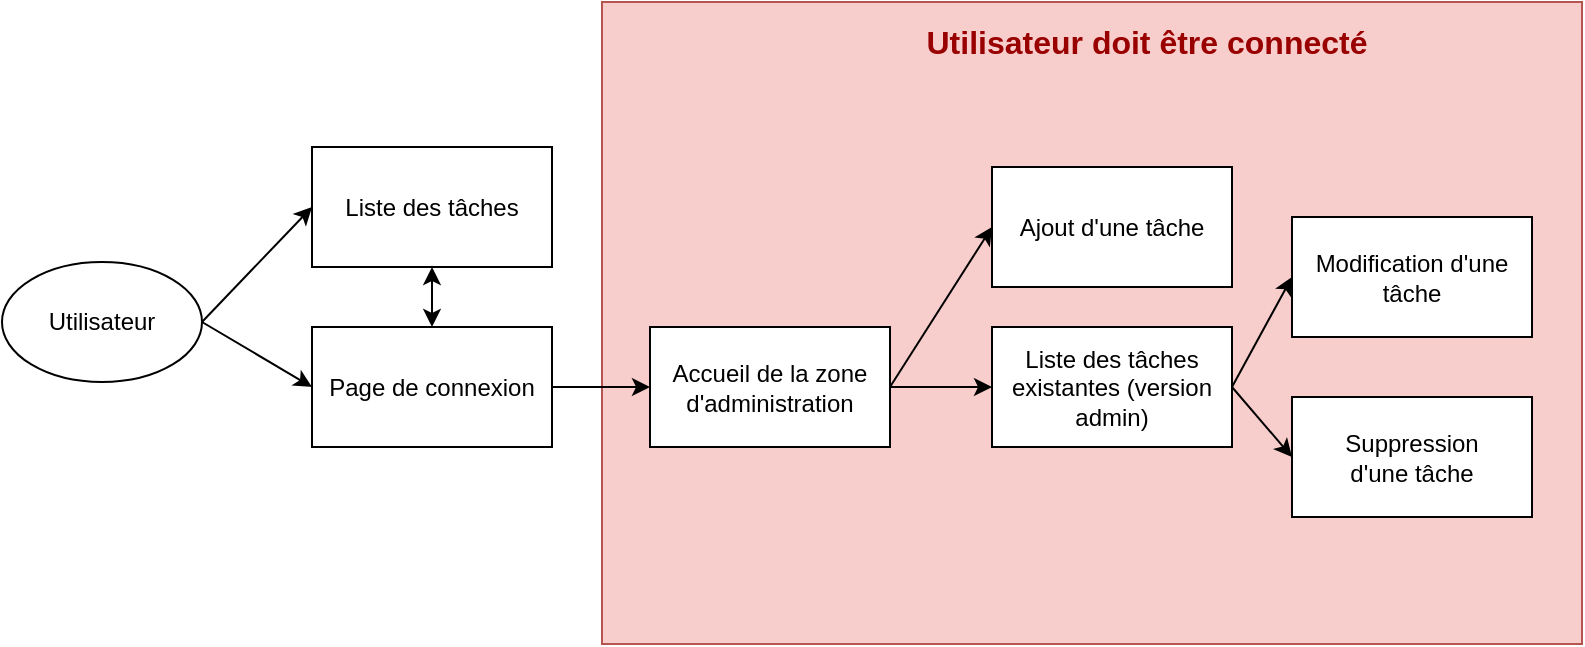 <mxfile version="11.2.5" type="device" pages="1"><diagram id="mDA5I4PR1XZEqRr14GLH" name="Page-1"><mxGraphModel dx="782" dy="386" grid="1" gridSize="10" guides="1" tooltips="1" connect="1" arrows="1" fold="1" page="1" pageScale="1" pageWidth="827" pageHeight="1169" math="0" shadow="0"><root><mxCell id="0"/><mxCell id="1" parent="0"/><mxCell id="LEP5uMDr0a6kqlcqCwXx-18" value="" style="rounded=0;whiteSpace=wrap;html=1;fillColor=#f8cecc;strokeColor=#b85450;" vertex="1" parent="1"><mxGeometry x="320" y="60" width="490" height="321" as="geometry"/></mxCell><mxCell id="LEP5uMDr0a6kqlcqCwXx-1" value="Liste des tâches" style="rounded=0;whiteSpace=wrap;html=1;" vertex="1" parent="1"><mxGeometry x="175" y="132.5" width="120" height="60" as="geometry"/></mxCell><mxCell id="LEP5uMDr0a6kqlcqCwXx-2" value="Page de connexion" style="rounded=0;whiteSpace=wrap;html=1;" vertex="1" parent="1"><mxGeometry x="175" y="222.5" width="120" height="60" as="geometry"/></mxCell><mxCell id="LEP5uMDr0a6kqlcqCwXx-3" value="Accueil de la zone d'administration" style="rounded=0;whiteSpace=wrap;html=1;" vertex="1" parent="1"><mxGeometry x="344" y="222.5" width="120" height="60" as="geometry"/></mxCell><mxCell id="LEP5uMDr0a6kqlcqCwXx-4" value="" style="endArrow=classic;html=1;entryX=0;entryY=0.5;entryDx=0;entryDy=0;exitX=1;exitY=0.5;exitDx=0;exitDy=0;" edge="1" parent="1" source="LEP5uMDr0a6kqlcqCwXx-2" target="LEP5uMDr0a6kqlcqCwXx-3"><mxGeometry width="50" height="50" relative="1" as="geometry"><mxPoint x="295" y="302.5" as="sourcePoint"/><mxPoint x="345" y="252.5" as="targetPoint"/></mxGeometry></mxCell><mxCell id="LEP5uMDr0a6kqlcqCwXx-5" value="" style="endArrow=classic;html=1;exitX=1;exitY=0.5;exitDx=0;exitDy=0;entryX=0;entryY=0.5;entryDx=0;entryDy=0;" edge="1" parent="1" source="LEP5uMDr0a6kqlcqCwXx-6" target="LEP5uMDr0a6kqlcqCwXx-1"><mxGeometry width="50" height="50" relative="1" as="geometry"><mxPoint x="20" y="230" as="sourcePoint"/><mxPoint x="70" y="180" as="targetPoint"/></mxGeometry></mxCell><mxCell id="LEP5uMDr0a6kqlcqCwXx-6" value="Utilisateur" style="ellipse;whiteSpace=wrap;html=1;" vertex="1" parent="1"><mxGeometry x="20" y="190" width="100" height="60" as="geometry"/></mxCell><mxCell id="LEP5uMDr0a6kqlcqCwXx-7" value="" style="endArrow=classic;html=1;exitX=1;exitY=0.5;exitDx=0;exitDy=0;entryX=0;entryY=0.5;entryDx=0;entryDy=0;" edge="1" parent="1" source="LEP5uMDr0a6kqlcqCwXx-6" target="LEP5uMDr0a6kqlcqCwXx-2"><mxGeometry width="50" height="50" relative="1" as="geometry"><mxPoint x="100" y="320" as="sourcePoint"/><mxPoint x="150" y="270" as="targetPoint"/></mxGeometry></mxCell><mxCell id="LEP5uMDr0a6kqlcqCwXx-9" value="" style="endArrow=classic;startArrow=classic;html=1;entryX=0.5;entryY=1;entryDx=0;entryDy=0;" edge="1" parent="1" source="LEP5uMDr0a6kqlcqCwXx-2" target="LEP5uMDr0a6kqlcqCwXx-1"><mxGeometry width="50" height="50" relative="1" as="geometry"><mxPoint x="205" y="352.5" as="sourcePoint"/><mxPoint x="255" y="302.5" as="targetPoint"/></mxGeometry></mxCell><mxCell id="LEP5uMDr0a6kqlcqCwXx-10" value="Liste des tâches existantes (version admin)" style="rounded=0;whiteSpace=wrap;html=1;" vertex="1" parent="1"><mxGeometry x="515" y="222.5" width="120" height="60" as="geometry"/></mxCell><mxCell id="LEP5uMDr0a6kqlcqCwXx-11" value="" style="endArrow=classic;html=1;exitX=1;exitY=0.5;exitDx=0;exitDy=0;entryX=0;entryY=0.5;entryDx=0;entryDy=0;" edge="1" parent="1" source="LEP5uMDr0a6kqlcqCwXx-3" target="LEP5uMDr0a6kqlcqCwXx-10"><mxGeometry width="50" height="50" relative="1" as="geometry"><mxPoint x="455" y="362.5" as="sourcePoint"/><mxPoint x="505" y="312.5" as="targetPoint"/></mxGeometry></mxCell><mxCell id="LEP5uMDr0a6kqlcqCwXx-12" value="Ajout d'une tâche" style="rounded=0;whiteSpace=wrap;html=1;" vertex="1" parent="1"><mxGeometry x="515" y="142.5" width="120" height="60" as="geometry"/></mxCell><mxCell id="LEP5uMDr0a6kqlcqCwXx-13" value="Modification d'une tâche" style="rounded=0;whiteSpace=wrap;html=1;" vertex="1" parent="1"><mxGeometry x="665" y="167.5" width="120" height="60" as="geometry"/></mxCell><mxCell id="LEP5uMDr0a6kqlcqCwXx-14" value="Suppression &lt;br&gt;d'une tâche" style="rounded=0;whiteSpace=wrap;html=1;" vertex="1" parent="1"><mxGeometry x="665" y="257.5" width="120" height="60" as="geometry"/></mxCell><mxCell id="LEP5uMDr0a6kqlcqCwXx-15" value="" style="endArrow=classic;html=1;exitX=1;exitY=0.5;exitDx=0;exitDy=0;entryX=0;entryY=0.5;entryDx=0;entryDy=0;" edge="1" parent="1" source="LEP5uMDr0a6kqlcqCwXx-3" target="LEP5uMDr0a6kqlcqCwXx-12"><mxGeometry width="50" height="50" relative="1" as="geometry"><mxPoint x="545" y="352.5" as="sourcePoint"/><mxPoint x="595" y="302.5" as="targetPoint"/></mxGeometry></mxCell><mxCell id="LEP5uMDr0a6kqlcqCwXx-16" value="" style="endArrow=classic;html=1;exitX=1;exitY=0.5;exitDx=0;exitDy=0;entryX=0;entryY=0.5;entryDx=0;entryDy=0;" edge="1" parent="1" source="LEP5uMDr0a6kqlcqCwXx-10" target="LEP5uMDr0a6kqlcqCwXx-13"><mxGeometry width="50" height="50" relative="1" as="geometry"><mxPoint x="465" y="262.5" as="sourcePoint"/><mxPoint x="525" y="182.5" as="targetPoint"/></mxGeometry></mxCell><mxCell id="LEP5uMDr0a6kqlcqCwXx-17" value="" style="endArrow=classic;html=1;exitX=1;exitY=0.5;exitDx=0;exitDy=0;entryX=0;entryY=0.5;entryDx=0;entryDy=0;" edge="1" parent="1" source="LEP5uMDr0a6kqlcqCwXx-10" target="LEP5uMDr0a6kqlcqCwXx-14"><mxGeometry width="50" height="50" relative="1" as="geometry"><mxPoint x="645" y="262.5" as="sourcePoint"/><mxPoint x="675" y="207.5" as="targetPoint"/></mxGeometry></mxCell><mxCell id="LEP5uMDr0a6kqlcqCwXx-19" value="Utilisateur doit être connecté" style="text;html=1;strokeColor=none;fillColor=none;align=center;verticalAlign=middle;whiteSpace=wrap;rounded=0;fontSize=16;fontColor=#990000;fontStyle=1" vertex="1" parent="1"><mxGeometry x="450" y="70" width="285" height="20" as="geometry"/></mxCell></root></mxGraphModel></diagram></mxfile>